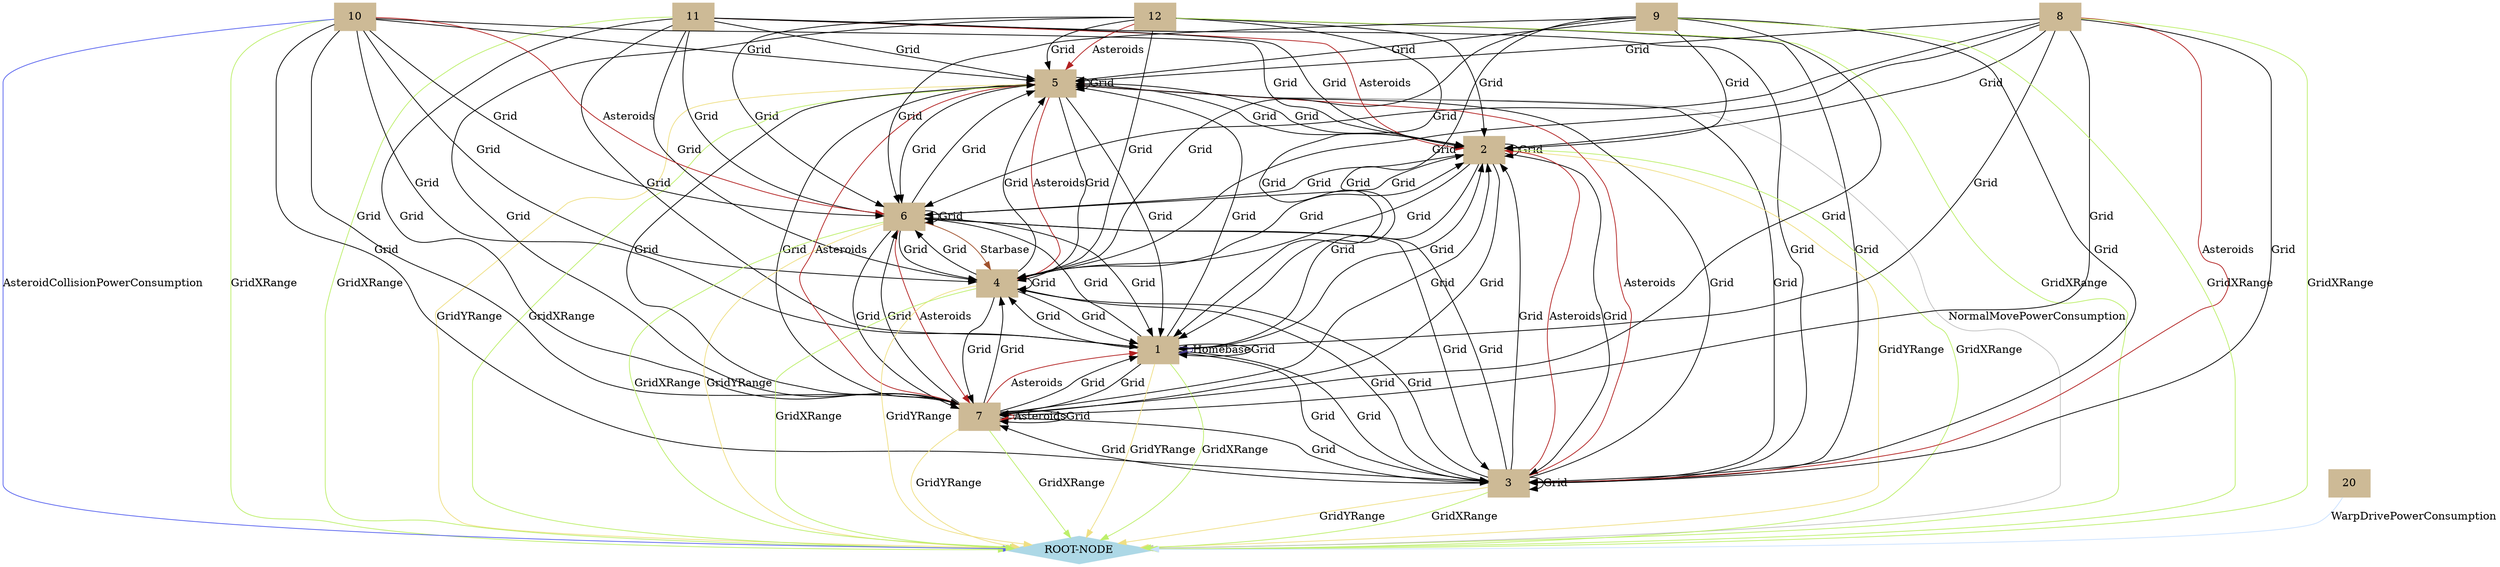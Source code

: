 digraph state {
 graph [fontsize=12]
rankdir=TB;
"12" -> "5" [label = "Asteroids", color = "firebrick"];
"11" -> "2" [label = "Asteroids", color = "firebrick"];
"10" -> "6" [label = "Asteroids", color = "firebrick"];
"8" -> "3" [label = "Asteroids", color = "firebrick"];
"7" -> "7" [label = "Asteroids", color = "firebrick"];
"7" -> "5" [label = "Asteroids", color = "firebrick"];
"7" -> "1" [label = "Asteroids", color = "firebrick"];
"6" -> "7" [label = "Asteroids", color = "firebrick"];
"5" -> "4" [label = "Asteroids", color = "firebrick"];
"3" -> "5" [label = "Asteroids", color = "firebrick"];
"3" -> "2" [label = "Asteroids", color = "firebrick"];
"6" -> "4" [label = "Starbase", color = "sienna"];
"1" -> "1" [label = "Homebase", color = "SlateBlue4"];
"12" -> "7" [label = "Grid", color = "black"];
"12" -> "6" [label = "Grid", color = "black"];
"12" -> "5" [label = "Grid", color = "black"];
"12" -> "4" [label = "Grid", color = "black"];
"12" -> "3" [label = "Grid", color = "black"];
"12" -> "2" [label = "Grid", color = "black"];
"12" -> "1" [label = "Grid", color = "black"];
"11" -> "7" [label = "Grid", color = "black"];
"11" -> "6" [label = "Grid", color = "black"];
"11" -> "5" [label = "Grid", color = "black"];
"11" -> "4" [label = "Grid", color = "black"];
"11" -> "3" [label = "Grid", color = "black"];
"11" -> "2" [label = "Grid", color = "black"];
"11" -> "1" [label = "Grid", color = "black"];
"10" -> "7" [label = "Grid", color = "black"];
"10" -> "6" [label = "Grid", color = "black"];
"10" -> "5" [label = "Grid", color = "black"];
"10" -> "4" [label = "Grid", color = "black"];
"10" -> "3" [label = "Grid", color = "black"];
"10" -> "2" [label = "Grid", color = "black"];
"10" -> "1" [label = "Grid", color = "black"];
"9" -> "7" [label = "Grid", color = "black"];
"9" -> "6" [label = "Grid", color = "black"];
"9" -> "5" [label = "Grid", color = "black"];
"9" -> "4" [label = "Grid", color = "black"];
"9" -> "3" [label = "Grid", color = "black"];
"9" -> "2" [label = "Grid", color = "black"];
"9" -> "1" [label = "Grid", color = "black"];
"8" -> "7" [label = "Grid", color = "black"];
"8" -> "6" [label = "Grid", color = "black"];
"8" -> "5" [label = "Grid", color = "black"];
"8" -> "4" [label = "Grid", color = "black"];
"8" -> "3" [label = "Grid", color = "black"];
"8" -> "2" [label = "Grid", color = "black"];
"8" -> "1" [label = "Grid", color = "black"];
"7" -> "7" [label = "Grid", color = "black"];
"7" -> "6" [label = "Grid", color = "black"];
"7" -> "5" [label = "Grid", color = "black"];
"7" -> "4" [label = "Grid", color = "black"];
"7" -> "3" [label = "Grid", color = "black"];
"7" -> "2" [label = "Grid", color = "black"];
"7" -> "1" [label = "Grid", color = "black"];
"6" -> "7" [label = "Grid", color = "black"];
"6" -> "6" [label = "Grid", color = "black"];
"6" -> "5" [label = "Grid", color = "black"];
"6" -> "4" [label = "Grid", color = "black"];
"6" -> "3" [label = "Grid", color = "black"];
"6" -> "2" [label = "Grid", color = "black"];
"6" -> "1" [label = "Grid", color = "black"];
"5" -> "7" [label = "Grid", color = "black"];
"5" -> "6" [label = "Grid", color = "black"];
"5" -> "5" [label = "Grid", color = "black"];
"5" -> "4" [label = "Grid", color = "black"];
"5" -> "3" [label = "Grid", color = "black"];
"5" -> "2" [label = "Grid", color = "black"];
"5" -> "1" [label = "Grid", color = "black"];
"4" -> "7" [label = "Grid", color = "black"];
"4" -> "6" [label = "Grid", color = "black"];
"4" -> "5" [label = "Grid", color = "black"];
"4" -> "4" [label = "Grid", color = "black"];
"4" -> "3" [label = "Grid", color = "black"];
"4" -> "2" [label = "Grid", color = "black"];
"4" -> "1" [label = "Grid", color = "black"];
"3" -> "7" [label = "Grid", color = "black"];
"3" -> "6" [label = "Grid", color = "black"];
"3" -> "5" [label = "Grid", color = "black"];
"3" -> "4" [label = "Grid", color = "black"];
"3" -> "3" [label = "Grid", color = "black"];
"3" -> "2" [label = "Grid", color = "black"];
"3" -> "1" [label = "Grid", color = "black"];
"2" -> "7" [label = "Grid", color = "black"];
"2" -> "6" [label = "Grid", color = "black"];
"2" -> "5" [label = "Grid", color = "black"];
"2" -> "4" [label = "Grid", color = "black"];
"2" -> "3" [label = "Grid", color = "black"];
"2" -> "2" [label = "Grid", color = "black"];
"2" -> "1" [label = "Grid", color = "black"];
"1" -> "7" [label = "Grid", color = "black"];
"1" -> "6" [label = "Grid", color = "black"];
"1" -> "5" [label = "Grid", color = "black"];
"1" -> "4" [label = "Grid", color = "black"];
"1" -> "3" [label = "Grid", color = "black"];
"1" -> "2" [label = "Grid", color = "black"];
"1" -> "1" [label = "Grid", color = "black"];
"7" -> "ROOT-NODE" [label = "GridYRange", color = "#efdf84"];
"6" -> "ROOT-NODE" [label = "GridYRange", color = "#efdf84"];
"5" -> "ROOT-NODE" [label = "GridYRange", color = "#efdf84"];
"4" -> "ROOT-NODE" [label = "GridYRange", color = "#efdf84"];
"3" -> "ROOT-NODE" [label = "GridYRange", color = "#efdf84"];
"2" -> "ROOT-NODE" [label = "GridYRange", color = "#efdf84"];
"1" -> "ROOT-NODE" [label = "GridYRange", color = "#efdf84"];
"12" -> "ROOT-NODE" [label = "GridXRange", color = "#bdef6b"];
"11" -> "ROOT-NODE" [label = "GridXRange", color = "#bdef6b"];
"10" -> "ROOT-NODE" [label = "GridXRange", color = "#bdef6b"];
"9" -> "ROOT-NODE" [label = "GridXRange", color = "#bdef6b"];
"8" -> "ROOT-NODE" [label = "GridXRange", color = "#bdef6b"];
"7" -> "ROOT-NODE" [label = "GridXRange", color = "#bdef6b"];
"6" -> "ROOT-NODE" [label = "GridXRange", color = "#bdef6b"];
"5" -> "ROOT-NODE" [label = "GridXRange", color = "#bdef6b"];
"4" -> "ROOT-NODE" [label = "GridXRange", color = "#bdef6b"];
"3" -> "ROOT-NODE" [label = "GridXRange", color = "#bdef6b"];
"2" -> "ROOT-NODE" [label = "GridXRange", color = "#bdef6b"];
"1" -> "ROOT-NODE" [label = "GridXRange", color = "#bdef6b"];
"10" -> "ROOT-NODE" [label = "AsteroidCollisionPowerConsumption", color = "#5863ee"];
"20" -> "ROOT-NODE" [label = "WarpDrivePowerConsumption", color = "LightSteelBlue1"];
"5" -> "ROOT-NODE" [label = "NormalMovePowerConsumption", color = "gray"];
"12" [color = "wheat3", style = "filled, solid", shape = "box"]
"5" [color = "wheat3", style = "filled, solid", shape = "box"]
"11" [color = "wheat3", style = "filled, solid", shape = "box"]
"2" [color = "wheat3", style = "filled, solid", shape = "box"]
"10" [color = "wheat3", style = "filled, solid", shape = "box"]
"6" [color = "wheat3", style = "filled, solid", shape = "box"]
"8" [color = "wheat3", style = "filled, solid", shape = "box"]
"3" [color = "wheat3", style = "filled, solid", shape = "box"]
"7" [color = "wheat3", style = "filled, solid", shape = "box"]
"1" [color = "wheat3", style = "filled, solid", shape = "box"]
"4" [color = "wheat3", style = "filled, solid", shape = "box"]
"9" [color = "wheat3", style = "filled, solid", shape = "box"]
"ROOT-NODE" [color = "lightblue", style = "filled, solid", shape = "diamond"]
"20" [color = "wheat3", style = "filled, solid", shape = "box"]
subgraph "cluster_REPORT" {node [style=filled,color=white]; label="REPORT"; style=filled;color=lightgrey; }
subgraph "cluster_MOVEMENTS" {node [style=filled,color=white]; label="MOVEMENTS"; style=filled;color=lightgrey; }
subgraph "cluster_STATUS" {node [style=filled,color=white]; label="STATUS"; style=filled;color=lightgrey; }
}